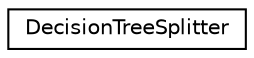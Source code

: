 digraph "Graphical Class Hierarchy"
{
  edge [fontname="Helvetica",fontsize="10",labelfontname="Helvetica",labelfontsize="10"];
  node [fontname="Helvetica",fontsize="10",shape=record];
  rankdir="LR";
  Node0 [label="DecisionTreeSplitter",height=0.2,width=0.4,color="black", fillcolor="white", style="filled",URL="$classkaldi_1_1DecisionTreeSplitter.html"];
}
